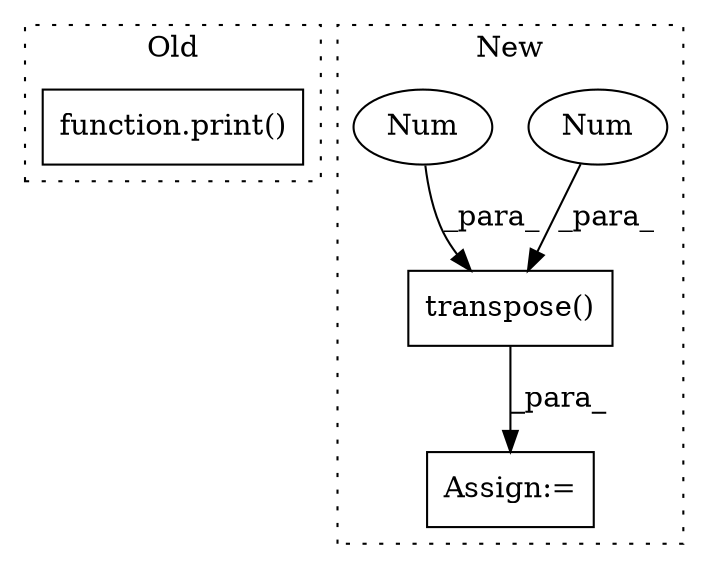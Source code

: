 digraph G {
subgraph cluster0 {
1 [label="function.print()" a="75" s="1187,1209" l="6,1" shape="box"];
label = "Old";
style="dotted";
}
subgraph cluster1 {
2 [label="transpose()" a="75" s="1306,1335" l="26,1" shape="box"];
3 [label="Num" a="76" s="1334" l="1" shape="ellipse"];
4 [label="Num" a="76" s="1332" l="1" shape="ellipse"];
5 [label="Assign:=" a="68" s="1376" l="3" shape="box"];
label = "New";
style="dotted";
}
2 -> 5 [label="_para_"];
3 -> 2 [label="_para_"];
4 -> 2 [label="_para_"];
}